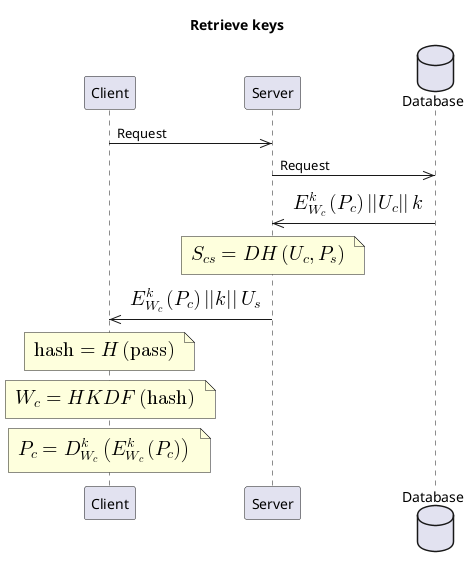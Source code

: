 @startuml
title Retrieve keys
participant Client
participant Server
database Database

Client ->> Server: Request
Server ->> Database: Request
Database ->> Server: <math>E_{W_c}^k(P_c) || U_c|| k</math>

note over Server
  <math>S_{cs} = DH(U_c, P_s)</math>
end note

Server ->> Client: <math>E_{W_c}^k(P_c) || k || U_s</math>

note over Client
  <math>"hash" = H("pass")</math>
end note

note over Client
  <math>W_c = HKDF("hash")</math>
end note

note over Client
  <math>P_c = D_{W_c}^k(E_{W_c}^k(P_c))</math>
end note

@enduml